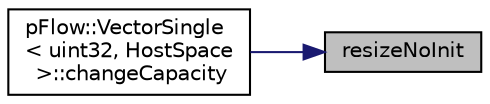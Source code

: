 digraph "resizeNoInit"
{
 // LATEX_PDF_SIZE
  edge [fontname="Helvetica",fontsize="10",labelfontname="Helvetica",labelfontsize="10"];
  node [fontname="Helvetica",fontsize="10",shape=record];
  rankdir="RL";
  Node1 [label="resizeNoInit",height=0.2,width=0.4,color="black", fillcolor="grey75", style="filled", fontcolor="black",tooltip=" "];
  Node1 -> Node2 [dir="back",color="midnightblue",fontsize="10",style="solid",fontname="Helvetica"];
  Node2 [label="pFlow::VectorSingle\l\< uint32, HostSpace\l \>::changeCapacity",height=0.2,width=0.4,color="black", fillcolor="white", style="filled",URL="$classpFlow_1_1VectorSingle.html#a4087113fd9328f60d68512a72111b453",tooltip=" "];
}
